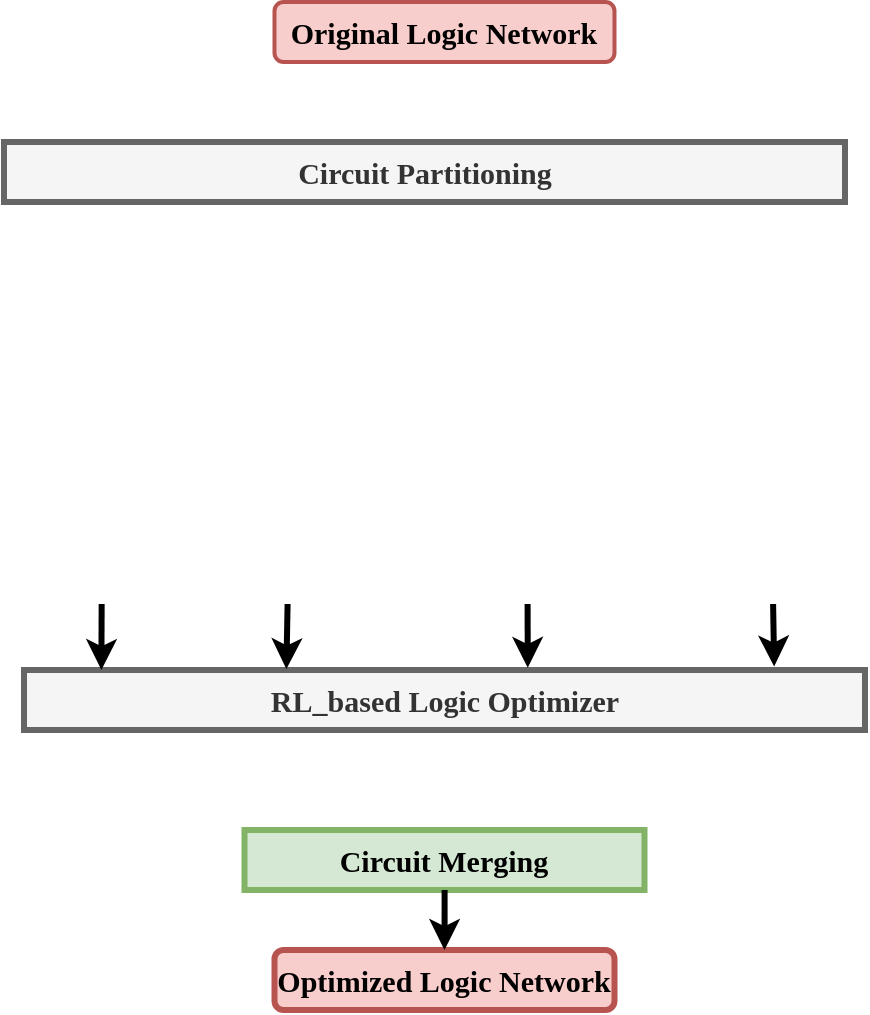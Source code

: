 <mxfile version="23.1.1" type="github">
  <diagram name="第 1 页" id="tdUGsxC5FgH-5Bn04mV0">
    <mxGraphModel dx="2590" dy="897" grid="1" gridSize="10" guides="1" tooltips="1" connect="1" arrows="1" fold="1" page="1" pageScale="1" pageWidth="500" pageHeight="600" math="0" shadow="0">
      <root>
        <mxCell id="0" />
        <mxCell id="1" parent="0" />
        <mxCell id="MbMatcD9Ed3aydyTDUXC-10" value="&lt;font face=&quot;Times New Roman&quot; style=&quot;font-size: 15px;&quot;&gt;Original Logic Network&lt;/font&gt;" style="rounded=1;whiteSpace=wrap;html=1;fillColor=#f8cecc;strokeColor=#b85450;fontStyle=1;fontSize=15;strokeWidth=2;" vertex="1" parent="1">
          <mxGeometry x="-584.75" y="40" width="170" height="30" as="geometry" />
        </mxCell>
        <mxCell id="MbMatcD9Ed3aydyTDUXC-20" value="&lt;font face=&quot;Times New Roman&quot; style=&quot;font-size: 15px;&quot;&gt;RL_based Logic Optimizer&lt;/font&gt;" style="rounded=0;whiteSpace=wrap;html=1;fillColor=#f5f5f5;strokeColor=#666666;fontColor=#333333;fontStyle=1;fontSize=15;strokeWidth=3;" vertex="1" parent="1">
          <mxGeometry x="-710" y="374" width="420.5" height="30" as="geometry" />
        </mxCell>
        <mxCell id="MbMatcD9Ed3aydyTDUXC-21" style="edgeStyle=orthogonalEdgeStyle;rounded=0;orthogonalLoop=1;jettySize=auto;html=1;entryX=0.092;entryY=0;entryDx=0;entryDy=0;entryPerimeter=0;fontStyle=1;fontSize=15;strokeWidth=3;" edge="1" parent="1" target="MbMatcD9Ed3aydyTDUXC-20">
          <mxGeometry relative="1" as="geometry">
            <mxPoint x="-671.172" y="341" as="sourcePoint" />
          </mxGeometry>
        </mxCell>
        <mxCell id="MbMatcD9Ed3aydyTDUXC-22" style="edgeStyle=orthogonalEdgeStyle;rounded=0;orthogonalLoop=1;jettySize=auto;html=1;entryX=0.312;entryY=-0.015;entryDx=0;entryDy=0;entryPerimeter=0;fontStyle=1;fontSize=15;strokeWidth=3;" edge="1" parent="1" target="MbMatcD9Ed3aydyTDUXC-20">
          <mxGeometry relative="1" as="geometry">
            <mxPoint x="-578.207" y="341" as="sourcePoint" />
          </mxGeometry>
        </mxCell>
        <mxCell id="MbMatcD9Ed3aydyTDUXC-23" style="edgeStyle=orthogonalEdgeStyle;rounded=0;orthogonalLoop=1;jettySize=auto;html=1;entryX=0.599;entryY=-0.037;entryDx=0;entryDy=0;entryPerimeter=0;fontStyle=1;fontSize=15;strokeWidth=3;" edge="1" parent="1" target="MbMatcD9Ed3aydyTDUXC-20">
          <mxGeometry relative="1" as="geometry">
            <mxPoint x="-458.207" y="341" as="sourcePoint" />
          </mxGeometry>
        </mxCell>
        <mxCell id="MbMatcD9Ed3aydyTDUXC-24" style="edgeStyle=orthogonalEdgeStyle;rounded=0;orthogonalLoop=1;jettySize=auto;html=1;entryX=0.892;entryY=-0.059;entryDx=0;entryDy=0;entryPerimeter=0;fontStyle=1;fontSize=15;strokeWidth=3;" edge="1" parent="1" target="MbMatcD9Ed3aydyTDUXC-20">
          <mxGeometry relative="1" as="geometry">
            <mxPoint x="-335.448" y="341" as="sourcePoint" />
          </mxGeometry>
        </mxCell>
        <mxCell id="MbMatcD9Ed3aydyTDUXC-25" value="&lt;font face=&quot;Times New Roman&quot; style=&quot;font-size: 15px;&quot;&gt;Circuit Merging&lt;/font&gt;" style="rounded=0;whiteSpace=wrap;html=1;fillColor=#d5e8d4;strokeColor=#82b366;fontStyle=1;fontSize=15;strokeWidth=3;" vertex="1" parent="1">
          <mxGeometry x="-599.75" y="454" width="200" height="30" as="geometry" />
        </mxCell>
        <mxCell id="MbMatcD9Ed3aydyTDUXC-26" value="&lt;font face=&quot;Times New Roman&quot; style=&quot;font-size: 15px;&quot;&gt;Optimized Logic Network&lt;/font&gt;" style="rounded=1;whiteSpace=wrap;html=1;fillColor=#f8cecc;strokeColor=#b85450;fontStyle=1;fontSize=15;strokeWidth=3;" vertex="1" parent="1">
          <mxGeometry x="-584.75" y="514" width="170" height="30" as="geometry" />
        </mxCell>
        <mxCell id="MbMatcD9Ed3aydyTDUXC-27" style="edgeStyle=orthogonalEdgeStyle;rounded=0;orthogonalLoop=1;jettySize=auto;html=1;entryX=0.5;entryY=0;entryDx=0;entryDy=0;fontStyle=1;fontSize=15;strokeWidth=3;" edge="1" parent="1" source="MbMatcD9Ed3aydyTDUXC-25" target="MbMatcD9Ed3aydyTDUXC-26">
          <mxGeometry relative="1" as="geometry" />
        </mxCell>
        <mxCell id="MbMatcD9Ed3aydyTDUXC-28" value="&lt;font face=&quot;Times New Roman&quot; style=&quot;font-size: 15px;&quot;&gt;Circuit Partitioning&lt;/font&gt;" style="rounded=0;whiteSpace=wrap;html=1;fillColor=#f5f5f5;strokeColor=#666666;fontColor=#333333;fontStyle=1;fontSize=15;strokeWidth=3;" vertex="1" parent="1">
          <mxGeometry x="-720" y="110" width="420.5" height="30" as="geometry" />
        </mxCell>
      </root>
    </mxGraphModel>
  </diagram>
</mxfile>
